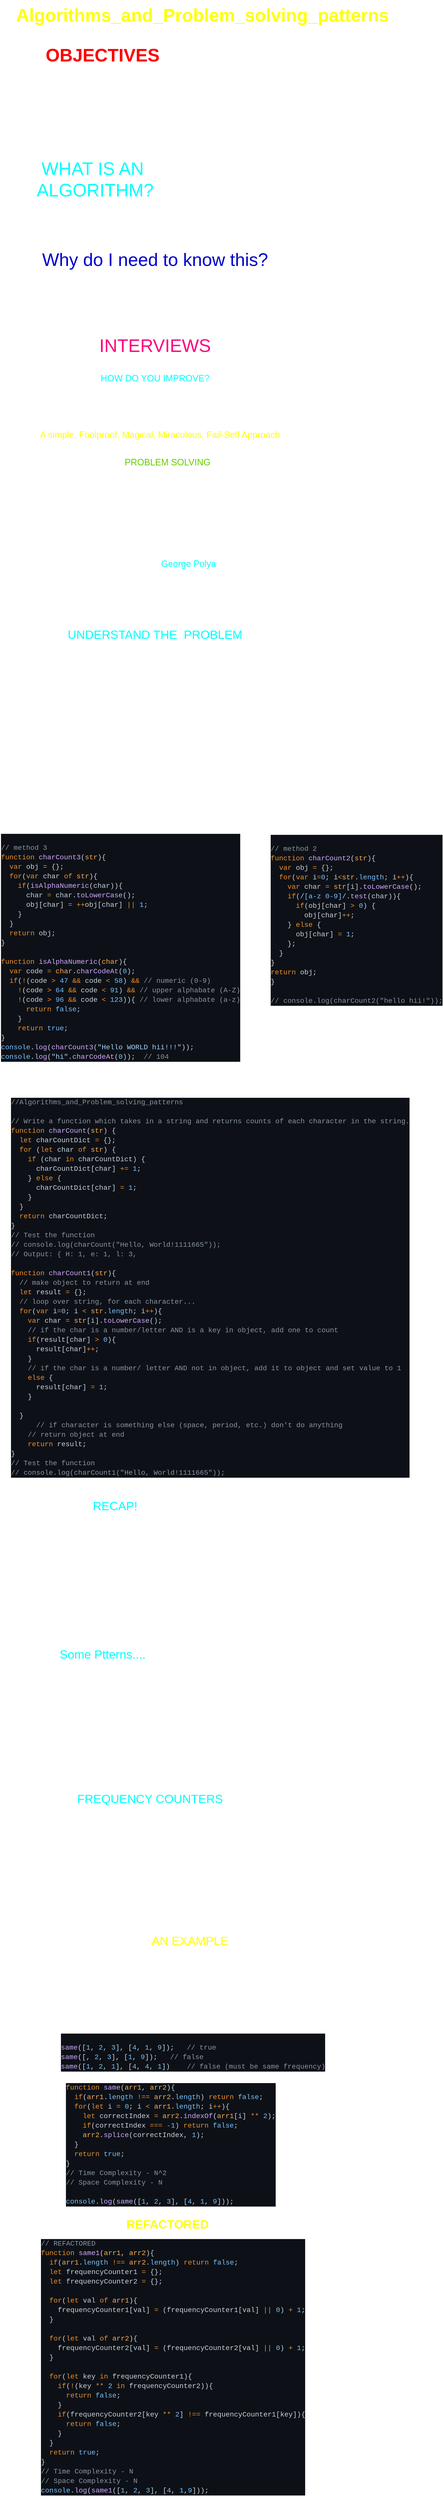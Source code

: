 <mxfile>
    <diagram id="SgA_qAOusEtsAZYRhVHF" name="Page-1">
        <mxGraphModel dx="660" dy="352" grid="1" gridSize="10" guides="1" tooltips="1" connect="1" arrows="1" fold="1" page="1" pageScale="1" pageWidth="850" pageHeight="1100" math="0" shadow="0">
            <root>
                <mxCell id="0"/>
                <mxCell id="1" parent="0"/>
                <mxCell id="2" value="&lt;font color=&quot;#ffff00&quot; style=&quot;font-size: 36px;&quot;&gt;&lt;b style=&quot;&quot;&gt;Algorithms_and_Problem_solving_patterns&lt;/b&gt;&lt;/font&gt;" style="text;html=1;align=center;verticalAlign=middle;resizable=0;points=[];autosize=1;strokeColor=none;fillColor=none;" parent="1" vertex="1">
                    <mxGeometry x="50" y="30" width="770" height="60" as="geometry"/>
                </mxCell>
                <mxCell id="3" value="&lt;font color=&quot;#ff0000&quot;&gt;&lt;b&gt;OBJECTIVES&lt;/b&gt;&lt;/font&gt;" style="text;html=1;align=center;verticalAlign=middle;resizable=0;points=[];autosize=1;strokeColor=none;fillColor=none;fontSize=36;fontColor=#FFFF00;" parent="1" vertex="1">
                    <mxGeometry x="110" y="110" width="250" height="60" as="geometry"/>
                </mxCell>
                <mxCell id="4" value="&lt;div style=&quot;text-align: left;&quot;&gt;&lt;span style=&quot;font-size: 18px; color: rgb(255, 255, 255); background-color: initial;&quot;&gt;--&amp;gt; Define what an algoriithm is&amp;nbsp;&lt;/span&gt;&lt;/div&gt;&lt;font style=&quot;font-size: 18px;&quot; color=&quot;#ffffff&quot;&gt;&lt;div style=&quot;text-align: left;&quot;&gt;&lt;span style=&quot;background-color: initial;&quot;&gt;--&amp;gt; Devise a plan to solve algorithms&lt;/span&gt;&lt;/div&gt;&lt;div style=&quot;text-align: left;&quot;&gt;&lt;span style=&quot;background-color: initial;&quot;&gt;--&amp;gt; Compare and contrast problem solving&lt;/span&gt;&lt;/div&gt;&lt;div style=&quot;text-align: left;&quot;&gt;&lt;span style=&quot;background-color: initial;&quot;&gt;patters including frequency counters, two&lt;/span&gt;&lt;/div&gt;&lt;div style=&quot;text-align: left;&quot;&gt;&lt;span style=&quot;background-color: initial;&quot;&gt;pointer problems and divide and conquer&lt;/span&gt;&lt;/div&gt;&lt;/font&gt;" style="text;html=1;align=center;verticalAlign=middle;resizable=0;points=[];autosize=1;strokeColor=none;fillColor=none;fontSize=36;fontColor=#FF0000;" parent="1" vertex="1">
                    <mxGeometry x="80" y="160" width="360" height="140" as="geometry"/>
                </mxCell>
                <mxCell id="5" value="&lt;font style=&quot;color: rgb(0, 255, 255); font-size: 36px;&quot;&gt;WHAT IS AN&amp;nbsp;&lt;br&gt;ALGORITHM?&lt;br&gt;&lt;/font&gt;A process or set of steps to&amp;nbsp;&lt;br&gt;accomplsh a certain task." style="text;html=1;align=center;verticalAlign=middle;resizable=0;points=[];autosize=1;strokeColor=none;fillColor=none;fontSize=18;fontColor=#FFFFFF;" parent="1" vertex="1">
                    <mxGeometry x="90" y="340" width="260" height="140" as="geometry"/>
                </mxCell>
                <mxCell id="6" value="&lt;font color=&quot;#0000cc&quot;&gt;Why do I need to know this?&lt;/font&gt;&lt;br&gt;&lt;font style=&quot;font-size: 18px;&quot;&gt;Almost everything that you do in programming involves&lt;br&gt;&lt;/font&gt;&lt;font style=&quot;font-size: 18px;&quot;&gt;some kind of algorithm!&lt;br&gt;&lt;/font&gt;&lt;font size=&quot;3&quot;&gt;It's&amp;nbsp; tha foundation for being a successful problem solving and developer Also..&lt;br&gt;&lt;/font&gt;&lt;font color=&quot;#ff0080&quot;&gt;INTERVIEWS&lt;/font&gt;" style="text;html=1;align=center;verticalAlign=middle;resizable=0;points=[];autosize=1;strokeColor=none;fillColor=none;fontSize=36;fontColor=#FFFFFF;" parent="1" vertex="1">
                    <mxGeometry x="50" y="520" width="580" height="230" as="geometry"/>
                </mxCell>
                <mxCell id="7" value="&lt;font color=&quot;#00ffff&quot;&gt;HOW DO YOU IMPROVE?&lt;/font&gt;&lt;br&gt;&lt;div style=&quot;text-align: left;&quot;&gt;&lt;br&gt;&lt;/div&gt;&lt;font color=&quot;#ffffff&quot;&gt;&lt;div style=&quot;text-align: left;&quot;&gt;&lt;span style=&quot;background-color: initial;&quot;&gt;1. Devise a plan for solving problems.&lt;/span&gt;&lt;/div&gt;&lt;div style=&quot;text-align: left;&quot;&gt;&lt;span style=&quot;background-color: initial;&quot;&gt;2. Master common problem solving patterns&lt;/span&gt;&lt;/div&gt;&lt;/font&gt;" style="text;html=1;align=center;verticalAlign=middle;resizable=0;points=[];autosize=1;strokeColor=none;fillColor=none;fontSize=18;fontColor=#FF0080;" parent="1" vertex="1">
                    <mxGeometry x="155" y="770" width="370" height="100" as="geometry"/>
                </mxCell>
                <mxCell id="8" value="&lt;font color=&quot;#ffff00&quot;&gt;A simple, Foolproof, Magical, Miraculous, Fail-Self Approach&lt;/font&gt;" style="text;html=1;align=center;verticalAlign=middle;resizable=0;points=[];autosize=1;strokeColor=none;fillColor=none;fontSize=18;fontColor=#FFFFFF;" parent="1" vertex="1">
                    <mxGeometry x="100" y="880" width="500" height="40" as="geometry"/>
                </mxCell>
                <mxCell id="9" value="&lt;font color=&quot;#66cc00&quot;&gt;PROBLEM SOLVING&lt;/font&gt;&lt;br&gt;&lt;font color=&quot;#ffffff&quot;&gt;&lt;br&gt;&lt;div style=&quot;text-align: left;&quot;&gt;&lt;span style=&quot;background-color: initial;&quot;&gt;--&amp;gt; Understand the problem&lt;/span&gt;&lt;/div&gt;&lt;div style=&quot;text-align: left;&quot;&gt;&lt;span style=&quot;background-color: initial;&quot;&gt;--&amp;gt; Explore Concrete Examples&lt;/span&gt;&lt;/div&gt;&lt;div style=&quot;text-align: left;&quot;&gt;&lt;span style=&quot;background-color: initial;&quot;&gt;--&amp;gt; Break it Down&lt;/span&gt;&lt;/div&gt;&lt;div style=&quot;text-align: left;&quot;&gt;&lt;span style=&quot;background-color: initial;&quot;&gt;--&amp;gt; Solve/Simplify&lt;/span&gt;&lt;/div&gt;&lt;div style=&quot;text-align: left;&quot;&gt;&lt;span style=&quot;background-color: initial;&quot;&gt;--&amp;gt; Look back and Refactor&lt;/span&gt;&lt;/div&gt;&lt;/font&gt;" style="text;html=1;align=center;verticalAlign=middle;resizable=0;points=[];autosize=1;strokeColor=none;fillColor=none;fontSize=18;fontColor=#FFFF00;" parent="1" vertex="1">
                    <mxGeometry x="230" y="940" width="270" height="160" as="geometry"/>
                </mxCell>
                <mxCell id="10" value="Note: many of these strategies are&lt;br&gt;adapted from &lt;font color=&quot;#00ffff&quot;&gt;George Polya&lt;/font&gt;, whose&amp;nbsp;&lt;br&gt;book How to solve It is a great&amp;nbsp;&lt;br&gt;reesource for anyone who wants to&amp;nbsp;&lt;br&gt;become a beeter problem solver" style="text;html=1;align=center;verticalAlign=middle;resizable=0;points=[];autosize=1;strokeColor=none;fillColor=none;fontSize=18;fontColor=#FFFFFF;" parent="1" vertex="1">
                    <mxGeometry x="230" y="1120" width="310" height="120" as="geometry"/>
                </mxCell>
                <mxCell id="11" value="&lt;font style=&quot;font-size: 24px;&quot;&gt;UNDERSTAND THE&amp;nbsp; PROBLEM&lt;/font&gt;" style="text;html=1;align=center;verticalAlign=middle;resizable=0;points=[];autosize=1;strokeColor=none;fillColor=none;fontSize=18;fontColor=#00FFFF;" parent="1" vertex="1">
                    <mxGeometry x="155" y="1280" width="370" height="40" as="geometry"/>
                </mxCell>
                <mxCell id="12" value="&lt;div style=&quot;text-align: left;&quot;&gt;&lt;span style=&quot;color: rgb(255, 255, 255); background-color: initial;&quot;&gt;1. Can i restate the problem in my own words?&lt;/span&gt;&lt;/div&gt;&lt;font color=&quot;#ffffff&quot;&gt;&lt;div style=&quot;text-align: left;&quot;&gt;&lt;span style=&quot;background-color: initial;&quot;&gt;2. What are the input that go into the problem?&lt;/span&gt;&lt;/div&gt;&lt;div style=&quot;text-align: left;&quot;&gt;&lt;span style=&quot;background-color: initial;&quot;&gt;3. what are outputs that should come from the&amp;nbsp;&lt;/span&gt;&lt;/div&gt;&lt;span style=&quot;white-space: pre;&quot;&gt;&lt;div style=&quot;text-align: left;&quot;&gt;&lt;span style=&quot;background-color: initial;&quot;&gt;&#9;&lt;/span&gt;&lt;span style=&quot;background-color: initial; white-space-collapse: collapse;&quot;&gt;solution to the problem?&lt;/span&gt;&lt;/div&gt;&lt;/span&gt;&lt;div style=&quot;text-align: left;&quot;&gt;&lt;span style=&quot;background-color: initial;&quot;&gt;4. Can the outputs be determined from the inputs? In&amp;nbsp;&lt;/span&gt;&lt;/div&gt;&lt;span style=&quot;white-space: pre;&quot;&gt;&lt;div style=&quot;text-align: left;&quot;&gt;&lt;span style=&quot;background-color: initial;&quot;&gt;&#9;&lt;/span&gt;&lt;span style=&quot;background-color: initial; white-space-collapse: collapse;&quot;&gt;other words, do I have enough information to solve the&amp;nbsp;&lt;/span&gt;&lt;/div&gt;&lt;/span&gt;&lt;span style=&quot;white-space: pre;&quot;&gt;&lt;div style=&quot;text-align: left;&quot;&gt;&lt;span style=&quot;background-color: initial;&quot;&gt;&#9;&lt;/span&gt;&lt;span style=&quot;background-color: initial; white-space-collapse: collapse;&quot;&gt;problem? (You may not be able to answer this question&lt;/span&gt;&lt;/div&gt;&lt;/span&gt;&lt;span style=&quot;white-space: pre;&quot;&gt;&lt;div style=&quot;text-align: left;&quot;&gt;&lt;span style=&quot;background-color: initial;&quot;&gt;&#9;&lt;/span&gt;&lt;span style=&quot;background-color: initial; white-space-collapse: collapse;&quot;&gt;until&amp;nbsp; you set about solving the problem. That's okay; it's&lt;/span&gt;&lt;/div&gt;&lt;/span&gt;&lt;span style=&quot;white-space: pre;&quot;&gt;&lt;div style=&quot;text-align: left;&quot;&gt;&lt;span style=&quot;background-color: initial;&quot;&gt;&#9;&lt;/span&gt;&lt;span style=&quot;background-color: initial; white-space-collapse: collapse;&quot;&gt;still worth considering the question at this early stage.)&lt;/span&gt;&lt;/div&gt;&lt;/span&gt;&lt;div style=&quot;text-align: left;&quot;&gt;&lt;span style=&quot;background-color: initial;&quot;&gt;5. How should II&amp;nbsp; lable the&amp;nbsp; important pieces of data that are&amp;nbsp;&lt;/span&gt;&lt;/div&gt;&lt;span style=&quot;white-space: pre;&quot;&gt;&lt;div style=&quot;text-align: left;&quot;&gt;&lt;span style=&quot;background-color: initial;&quot;&gt;&#9;&lt;/span&gt;&lt;span style=&quot;background-color: initial; white-space-collapse: collapse;&quot;&gt;a part of the problem?&lt;/span&gt;&lt;/div&gt;&lt;/span&gt;&lt;/font&gt;" style="text;html=1;align=center;verticalAlign=middle;resizable=0;points=[];autosize=1;strokeColor=none;fillColor=none;fontSize=24;fontColor=#00FFFF;" parent="1" vertex="1">
                    <mxGeometry x="100" y="1340" width="670" height="330" as="geometry"/>
                </mxCell>
                <mxCell id="13" value="&lt;div style=&quot;color: rgb(201, 209, 217); background-color: rgb(13, 17, 23); font-family: Consolas, &amp;quot;Courier New&amp;quot;, monospace; font-size: 14px; line-height: 19px;&quot;&gt;&lt;br&gt;&lt;div&gt;&lt;span style=&quot;color: #8b949e;&quot;&gt;// method 3&lt;/span&gt;&lt;/div&gt;&lt;div&gt;&lt;span style=&quot;color: #ec8e2c;&quot;&gt;function&lt;/span&gt; &lt;span style=&quot;color: #d2a8ff;&quot;&gt;charCount3&lt;/span&gt;(&lt;span style=&quot;color: #fdac54;&quot;&gt;str&lt;/span&gt;){&lt;/div&gt;&lt;div&gt;&amp;nbsp; &lt;span style=&quot;color: #ec8e2c;&quot;&gt;var&lt;/span&gt; obj &lt;span style=&quot;color: #ec8e2c;&quot;&gt;=&lt;/span&gt; {};&lt;/div&gt;&lt;div&gt;&amp;nbsp; &lt;span style=&quot;color: #ec8e2c;&quot;&gt;for&lt;/span&gt;(&lt;span style=&quot;color: #ec8e2c;&quot;&gt;var&lt;/span&gt; char &lt;span style=&quot;color: #ec8e2c;&quot;&gt;of&lt;/span&gt; &lt;span style=&quot;color: #fdac54;&quot;&gt;str&lt;/span&gt;){&lt;/div&gt;&lt;div&gt;&amp;nbsp; &amp;nbsp; &lt;span style=&quot;color: #ec8e2c;&quot;&gt;if&lt;/span&gt;(&lt;span style=&quot;color: #d2a8ff;&quot;&gt;isAlphaNumeric&lt;/span&gt;(char)){&lt;/div&gt;&lt;div&gt;&amp;nbsp; &amp;nbsp; &amp;nbsp; char &lt;span style=&quot;color: #ec8e2c;&quot;&gt;=&lt;/span&gt; char.&lt;span style=&quot;color: #d2a8ff;&quot;&gt;toLowerCase&lt;/span&gt;();&lt;/div&gt;&lt;div&gt;&amp;nbsp; &amp;nbsp; &amp;nbsp; obj[char] &lt;span style=&quot;color: #ec8e2c;&quot;&gt;=&lt;/span&gt; &lt;span style=&quot;color: #ec8e2c;&quot;&gt;++&lt;/span&gt;obj[char] &lt;span style=&quot;color: #ec8e2c;&quot;&gt;||&lt;/span&gt; &lt;span style=&quot;color: #79c0ff;&quot;&gt;1&lt;/span&gt;;&lt;/div&gt;&lt;div&gt;&amp;nbsp; &amp;nbsp; }&lt;/div&gt;&lt;div&gt;&amp;nbsp; }&lt;/div&gt;&lt;div&gt;&amp;nbsp; &lt;span style=&quot;color: #ec8e2c;&quot;&gt;return&lt;/span&gt; obj;&lt;/div&gt;&lt;div&gt;}&lt;/div&gt;&lt;br&gt;&lt;div&gt;&lt;span style=&quot;color: #ec8e2c;&quot;&gt;function&lt;/span&gt; &lt;span style=&quot;color: #d2a8ff;&quot;&gt;isAlphaNumeric&lt;/span&gt;(&lt;span style=&quot;color: #fdac54;&quot;&gt;char&lt;/span&gt;){&lt;/div&gt;&lt;div&gt;&amp;nbsp; &lt;span style=&quot;color: #ec8e2c;&quot;&gt;var&lt;/span&gt; code &lt;span style=&quot;color: #ec8e2c;&quot;&gt;=&lt;/span&gt; &lt;span style=&quot;color: #fdac54;&quot;&gt;char&lt;/span&gt;.&lt;span style=&quot;color: #d2a8ff;&quot;&gt;charCodeAt&lt;/span&gt;(&lt;span style=&quot;color: #79c0ff;&quot;&gt;0&lt;/span&gt;);&lt;/div&gt;&lt;div&gt;&amp;nbsp; &lt;span style=&quot;color: #ec8e2c;&quot;&gt;if&lt;/span&gt;(&lt;span style=&quot;color: #ec8e2c;&quot;&gt;!&lt;/span&gt;(code &lt;span style=&quot;color: #ec8e2c;&quot;&gt;&amp;gt;&lt;/span&gt; &lt;span style=&quot;color: #79c0ff;&quot;&gt;47&lt;/span&gt; &lt;span style=&quot;color: #ec8e2c;&quot;&gt;&amp;amp;&amp;amp;&lt;/span&gt; code &lt;span style=&quot;color: #ec8e2c;&quot;&gt;&amp;lt;&lt;/span&gt; &lt;span style=&quot;color: #79c0ff;&quot;&gt;58&lt;/span&gt;) &lt;span style=&quot;color: #ec8e2c;&quot;&gt;&amp;amp;&amp;amp;&lt;/span&gt; &lt;span style=&quot;color: #8b949e;&quot;&gt;// numeric (0-9)&lt;/span&gt;&lt;/div&gt;&lt;div&gt;&amp;nbsp; &amp;nbsp; &lt;span style=&quot;color: #ec8e2c;&quot;&gt;!&lt;/span&gt;(code &lt;span style=&quot;color: #ec8e2c;&quot;&gt;&amp;gt;&lt;/span&gt; &lt;span style=&quot;color: #79c0ff;&quot;&gt;64&lt;/span&gt; &lt;span style=&quot;color: #ec8e2c;&quot;&gt;&amp;amp;&amp;amp;&lt;/span&gt; code &lt;span style=&quot;color: #ec8e2c;&quot;&gt;&amp;lt;&lt;/span&gt; &lt;span style=&quot;color: #79c0ff;&quot;&gt;91&lt;/span&gt;) &lt;span style=&quot;color: #ec8e2c;&quot;&gt;&amp;amp;&amp;amp;&lt;/span&gt; &lt;span style=&quot;color: #8b949e;&quot;&gt;// upper alphabate (A-Z)&lt;/span&gt;&lt;/div&gt;&lt;div&gt;&amp;nbsp; &amp;nbsp; &lt;span style=&quot;color: #ec8e2c;&quot;&gt;!&lt;/span&gt;(code &lt;span style=&quot;color: #ec8e2c;&quot;&gt;&amp;gt;&lt;/span&gt; &lt;span style=&quot;color: #79c0ff;&quot;&gt;96&lt;/span&gt; &lt;span style=&quot;color: #ec8e2c;&quot;&gt;&amp;amp;&amp;amp;&lt;/span&gt; code &lt;span style=&quot;color: #ec8e2c;&quot;&gt;&amp;lt;&lt;/span&gt; &lt;span style=&quot;color: #79c0ff;&quot;&gt;123&lt;/span&gt;)){ &lt;span style=&quot;color: #8b949e;&quot;&gt;// lower alphabate (a-z)&lt;/span&gt;&lt;/div&gt;&lt;div&gt;&amp;nbsp; &amp;nbsp; &amp;nbsp; &lt;span style=&quot;color: #ec8e2c;&quot;&gt;return&lt;/span&gt; &lt;span style=&quot;color: #79c0ff;&quot;&gt;false&lt;/span&gt;;&lt;/div&gt;&lt;div&gt;&amp;nbsp; &amp;nbsp; }&lt;/div&gt;&lt;div&gt;&amp;nbsp; &amp;nbsp; &lt;span style=&quot;color: #ec8e2c;&quot;&gt;return&lt;/span&gt; &lt;span style=&quot;color: #79c0ff;&quot;&gt;true&lt;/span&gt;;&lt;/div&gt;&lt;div&gt;}&lt;/div&gt;&lt;div&gt;&lt;span style=&quot;color: #79c0ff;&quot;&gt;console&lt;/span&gt;.&lt;span style=&quot;color: #d2a8ff;&quot;&gt;log&lt;/span&gt;(&lt;span style=&quot;color: #d2a8ff;&quot;&gt;charCount3&lt;/span&gt;(&lt;span style=&quot;color: #a5d6ff;&quot;&gt;&quot;Hello WORLD hii!!!&quot;&lt;/span&gt;));&lt;/div&gt;&lt;div&gt;&lt;span style=&quot;color: #79c0ff;&quot;&gt;console&lt;/span&gt;.&lt;span style=&quot;color: #d2a8ff;&quot;&gt;log&lt;/span&gt;(&lt;span style=&quot;color: #a5d6ff;&quot;&gt;&quot;hi&quot;&lt;/span&gt;.&lt;span style=&quot;color: #d2a8ff;&quot;&gt;charCodeAt&lt;/span&gt;(&lt;span style=&quot;color: #79c0ff;&quot;&gt;0&lt;/span&gt;)); &amp;nbsp;&lt;span style=&quot;color: #8b949e;&quot;&gt;// 104&lt;/span&gt;&lt;/div&gt;&lt;/div&gt;" style="text;html=1;align=left;verticalAlign=middle;resizable=0;points=[];autosize=1;strokeColor=none;fillColor=none;" vertex="1" parent="1">
                    <mxGeometry x="30" y="1690" width="460" height="470" as="geometry"/>
                </mxCell>
                <mxCell id="14" value="&lt;div style=&quot;color: rgb(201, 209, 217); background-color: rgb(13, 17, 23); font-family: Consolas, &amp;quot;Courier New&amp;quot;, monospace; font-size: 14px; line-height: 19px;&quot;&gt;&lt;br&gt;&lt;div&gt;&lt;span style=&quot;color: #8b949e;&quot;&gt;// method 2&lt;/span&gt;&lt;/div&gt;&lt;div&gt;&lt;span style=&quot;color: #ec8e2c;&quot;&gt;function&lt;/span&gt; &lt;span style=&quot;color: #d2a8ff;&quot;&gt;charCount2&lt;/span&gt;(&lt;span style=&quot;color: #fdac54;&quot;&gt;str&lt;/span&gt;){&lt;/div&gt;&lt;div&gt;&amp;nbsp; &lt;span style=&quot;color: #ec8e2c;&quot;&gt;var&lt;/span&gt; obj &lt;span style=&quot;color: #ec8e2c;&quot;&gt;=&lt;/span&gt; {};&lt;/div&gt;&lt;div&gt;&amp;nbsp; &lt;span style=&quot;color: #ec8e2c;&quot;&gt;for&lt;/span&gt;(&lt;span style=&quot;color: #ec8e2c;&quot;&gt;var&lt;/span&gt; i&lt;span style=&quot;color: #ec8e2c;&quot;&gt;=&lt;/span&gt;&lt;span style=&quot;color: #79c0ff;&quot;&gt;0&lt;/span&gt;; i&lt;span style=&quot;color: #ec8e2c;&quot;&gt;&amp;lt;&lt;/span&gt;&lt;span style=&quot;color: #fdac54;&quot;&gt;str&lt;/span&gt;.&lt;span style=&quot;color: #79c0ff;&quot;&gt;length&lt;/span&gt;; i&lt;span style=&quot;color: #ec8e2c;&quot;&gt;++&lt;/span&gt;){&lt;/div&gt;&lt;div&gt;&amp;nbsp; &amp;nbsp; &lt;span style=&quot;color: #ec8e2c;&quot;&gt;var&lt;/span&gt; char &lt;span style=&quot;color: #ec8e2c;&quot;&gt;=&lt;/span&gt; &lt;span style=&quot;color: #fdac54;&quot;&gt;str&lt;/span&gt;[i].&lt;span style=&quot;color: #d2a8ff;&quot;&gt;toLowerCase&lt;/span&gt;();&lt;/div&gt;&lt;div&gt;&amp;nbsp; &amp;nbsp; &lt;span style=&quot;color: #ec8e2c;&quot;&gt;if&lt;/span&gt;(&lt;span style=&quot;color: #a5d6ff;&quot;&gt;/&lt;/span&gt;&lt;span style=&quot;color: #79c0ff;&quot;&gt;[a-z 0-9]&lt;/span&gt;&lt;span style=&quot;color: #a5d6ff;&quot;&gt;/&lt;/span&gt;.&lt;span style=&quot;color: #d2a8ff;&quot;&gt;test&lt;/span&gt;(char)){&lt;/div&gt;&lt;div&gt;&amp;nbsp; &amp;nbsp; &amp;nbsp; &lt;span style=&quot;color: #ec8e2c;&quot;&gt;if&lt;/span&gt;(obj[char] &lt;span style=&quot;color: #ec8e2c;&quot;&gt;&amp;gt;&lt;/span&gt; &lt;span style=&quot;color: #79c0ff;&quot;&gt;0&lt;/span&gt;) {&lt;/div&gt;&lt;div&gt;&amp;nbsp; &amp;nbsp; &amp;nbsp; &amp;nbsp; obj[char]&lt;span style=&quot;color: #ec8e2c;&quot;&gt;++&lt;/span&gt;;&lt;/div&gt;&lt;div&gt;&amp;nbsp; &amp;nbsp; } &lt;span style=&quot;color: #ec8e2c;&quot;&gt;else&lt;/span&gt; {&lt;/div&gt;&lt;div&gt;&amp;nbsp; &amp;nbsp; &amp;nbsp; obj[char] &lt;span style=&quot;color: #ec8e2c;&quot;&gt;=&lt;/span&gt; &lt;span style=&quot;color: #79c0ff;&quot;&gt;1&lt;/span&gt;;&lt;/div&gt;&lt;div&gt;&amp;nbsp; &amp;nbsp; };&lt;/div&gt;&lt;div&gt;&amp;nbsp; }&lt;/div&gt;&lt;div&gt;}&lt;/div&gt;&lt;div&gt;&lt;span style=&quot;color: #ec8e2c;&quot;&gt;return&lt;/span&gt; obj;&lt;/div&gt;&lt;div&gt;}&lt;/div&gt;&lt;br&gt;&lt;div&gt;&lt;span style=&quot;color: #8b949e;&quot;&gt;// console.log(charCount2(&quot;hello hii!&quot;));&lt;/span&gt;&lt;/div&gt;&lt;/div&gt;" style="text;html=1;align=left;verticalAlign=middle;resizable=0;points=[];autosize=1;strokeColor=none;fillColor=none;" vertex="1" parent="1">
                    <mxGeometry x="570" y="1690" width="340" height="360" as="geometry"/>
                </mxCell>
                <mxCell id="15" value="&lt;div style=&quot;color: rgb(201, 209, 217); background-color: rgb(13, 17, 23); font-family: Consolas, &amp;quot;Courier New&amp;quot;, monospace; font-size: 14px; line-height: 19px;&quot;&gt;&lt;div&gt;&lt;span style=&quot;color: #8b949e;&quot;&gt;//Algorithms_and_Problem_solving_patterns&lt;/span&gt;&lt;/div&gt;&lt;br&gt;&lt;div&gt;&lt;span style=&quot;color: #8b949e;&quot;&gt;// Write a function which takes in a string and returns counts of each character in the string.&lt;/span&gt;&lt;/div&gt;&lt;div&gt;&lt;span style=&quot;color: #ec8e2c;&quot;&gt;function&lt;/span&gt; &lt;span style=&quot;color: #d2a8ff;&quot;&gt;charCount&lt;/span&gt;(&lt;span style=&quot;color: #fdac54;&quot;&gt;str&lt;/span&gt;) {&lt;/div&gt;&lt;div&gt;&amp;nbsp; &lt;span style=&quot;color: #ec8e2c;&quot;&gt;let&lt;/span&gt; charCountDict &lt;span style=&quot;color: #ec8e2c;&quot;&gt;=&lt;/span&gt; {};&lt;/div&gt;&lt;div&gt;&amp;nbsp; &lt;span style=&quot;color: #ec8e2c;&quot;&gt;for&lt;/span&gt; (&lt;span style=&quot;color: #ec8e2c;&quot;&gt;let&lt;/span&gt; char &lt;span style=&quot;color: #ec8e2c;&quot;&gt;of&lt;/span&gt; &lt;span style=&quot;color: #fdac54;&quot;&gt;str&lt;/span&gt;) {&lt;/div&gt;&lt;div&gt;&amp;nbsp; &amp;nbsp; &lt;span style=&quot;color: #ec8e2c;&quot;&gt;if&lt;/span&gt; (char &lt;span style=&quot;color: #ec8e2c;&quot;&gt;in&lt;/span&gt; charCountDict) {&lt;/div&gt;&lt;div&gt;&amp;nbsp; &amp;nbsp; &amp;nbsp; charCountDict[char] &lt;span style=&quot;color: #ec8e2c;&quot;&gt;+=&lt;/span&gt; &lt;span style=&quot;color: #79c0ff;&quot;&gt;1&lt;/span&gt;;&lt;/div&gt;&lt;div&gt;&amp;nbsp; &amp;nbsp; } &lt;span style=&quot;color: #ec8e2c;&quot;&gt;else&lt;/span&gt; {&lt;/div&gt;&lt;div&gt;&amp;nbsp; &amp;nbsp; &amp;nbsp; charCountDict[char] &lt;span style=&quot;color: #ec8e2c;&quot;&gt;=&lt;/span&gt; &lt;span style=&quot;color: #79c0ff;&quot;&gt;1&lt;/span&gt;;&lt;/div&gt;&lt;div&gt;&amp;nbsp; &amp;nbsp; }&lt;/div&gt;&lt;div&gt;&amp;nbsp; }&lt;/div&gt;&lt;div&gt;&amp;nbsp; &lt;span style=&quot;color: #ec8e2c;&quot;&gt;return&lt;/span&gt; charCountDict;&lt;/div&gt;&lt;div&gt;}&lt;/div&gt;&lt;div&gt;&lt;span style=&quot;color: #8b949e;&quot;&gt;// Test the function&lt;/span&gt;&lt;/div&gt;&lt;div&gt;&lt;span style=&quot;color: #8b949e;&quot;&gt;// console.log(charCount(&quot;Hello, World!1111665&quot;));&lt;/span&gt;&lt;/div&gt;&lt;div&gt;&lt;span style=&quot;color: #8b949e;&quot;&gt;// Output: { H: 1, e: 1, l: 3, &lt;/span&gt;&lt;/div&gt;&lt;br&gt;&lt;div&gt;&lt;span style=&quot;color: #ec8e2c;&quot;&gt;function&lt;/span&gt; &lt;span style=&quot;color: #d2a8ff;&quot;&gt;charCount1&lt;/span&gt;(&lt;span style=&quot;color: #fdac54;&quot;&gt;str&lt;/span&gt;){&lt;/div&gt;&lt;div&gt;&amp;nbsp; &lt;span style=&quot;color: #8b949e;&quot;&gt;// make object to return at end&lt;/span&gt;&lt;/div&gt;&lt;div&gt;&amp;nbsp; &lt;span style=&quot;color: #ec8e2c;&quot;&gt;let&lt;/span&gt; result &lt;span style=&quot;color: #ec8e2c;&quot;&gt;=&lt;/span&gt; {};&lt;/div&gt;&lt;div&gt;&amp;nbsp; &lt;span style=&quot;color: #8b949e;&quot;&gt;// loop over string, for each character...&lt;/span&gt;&lt;/div&gt;&lt;div&gt;&amp;nbsp; &lt;span style=&quot;color: #ec8e2c;&quot;&gt;for&lt;/span&gt;(&lt;span style=&quot;color: #ec8e2c;&quot;&gt;var&lt;/span&gt; i&lt;span style=&quot;color: #ec8e2c;&quot;&gt;=&lt;/span&gt;&lt;span style=&quot;color: #79c0ff;&quot;&gt;0&lt;/span&gt;; i &lt;span style=&quot;color: #ec8e2c;&quot;&gt;&amp;lt;&lt;/span&gt; &lt;span style=&quot;color: #fdac54;&quot;&gt;str&lt;/span&gt;.&lt;span style=&quot;color: #79c0ff;&quot;&gt;length&lt;/span&gt;; i&lt;span style=&quot;color: #ec8e2c;&quot;&gt;++&lt;/span&gt;){&lt;/div&gt;&lt;div&gt;&amp;nbsp; &amp;nbsp; &lt;span style=&quot;color: #ec8e2c;&quot;&gt;var&lt;/span&gt; char &lt;span style=&quot;color: #ec8e2c;&quot;&gt;=&lt;/span&gt; &lt;span style=&quot;color: #fdac54;&quot;&gt;str&lt;/span&gt;[i].&lt;span style=&quot;color: #d2a8ff;&quot;&gt;toLowerCase&lt;/span&gt;();&lt;/div&gt;&lt;div&gt;&amp;nbsp; &amp;nbsp; &lt;span style=&quot;color: #8b949e;&quot;&gt;// if the char is a number/letter AND is a key in object, add one to count&lt;/span&gt;&lt;/div&gt;&lt;div&gt;&amp;nbsp; &amp;nbsp; &lt;span style=&quot;color: #ec8e2c;&quot;&gt;if&lt;/span&gt;(result[char] &lt;span style=&quot;color: #ec8e2c;&quot;&gt;&amp;gt;&lt;/span&gt; &lt;span style=&quot;color: #79c0ff;&quot;&gt;0&lt;/span&gt;){&lt;/div&gt;&lt;div&gt;&amp;nbsp; &amp;nbsp; &amp;nbsp; result[char]&lt;span style=&quot;color: #ec8e2c;&quot;&gt;++&lt;/span&gt;;&lt;/div&gt;&lt;div&gt;&amp;nbsp; &amp;nbsp; }&lt;/div&gt;&lt;div&gt;&amp;nbsp; &amp;nbsp; &lt;span style=&quot;color: #8b949e;&quot;&gt;// if the char is a number/ letter AND not in object, add it to object and set value to 1&lt;/span&gt;&lt;/div&gt;&lt;div&gt;&amp;nbsp; &amp;nbsp; &lt;span style=&quot;color: #ec8e2c;&quot;&gt;else&lt;/span&gt; {&lt;/div&gt;&lt;div&gt;&amp;nbsp; &amp;nbsp; &amp;nbsp; result[char] &lt;span style=&quot;color: #ec8e2c;&quot;&gt;=&lt;/span&gt; &lt;span style=&quot;color: #79c0ff;&quot;&gt;1&lt;/span&gt;;&lt;/div&gt;&lt;div&gt;&amp;nbsp; &amp;nbsp; }&lt;/div&gt;&lt;br&gt;&lt;div&gt;&amp;nbsp; }&lt;/div&gt;&lt;div&gt;&amp;nbsp; &amp;nbsp; &amp;nbsp; &lt;span style=&quot;color: #8b949e;&quot;&gt;// if character is something else (space, period, etc.) don't do anything&lt;/span&gt;&lt;/div&gt;&lt;div&gt;&amp;nbsp; &amp;nbsp; &lt;span style=&quot;color: #8b949e;&quot;&gt;// return object at end&lt;/span&gt;&lt;/div&gt;&lt;div&gt;&amp;nbsp; &amp;nbsp; &lt;span style=&quot;color: #ec8e2c;&quot;&gt;return&lt;/span&gt; result;&lt;/div&gt;&lt;div&gt;}&lt;/div&gt;&lt;div&gt;&lt;span style=&quot;color: #8b949e;&quot;&gt;// Test the function&lt;/span&gt;&lt;/div&gt;&lt;div&gt;&lt;span style=&quot;color: #8b949e;&quot;&gt;// console.log(charCount1(&quot;Hello, World!1111665&quot;));&lt;/span&gt;&lt;/div&gt;&lt;/div&gt;" style="text;html=1;align=left;verticalAlign=middle;resizable=0;points=[];autosize=1;strokeColor=none;fillColor=none;" vertex="1" parent="1">
                    <mxGeometry x="50" y="2220" width="750" height="770" as="geometry"/>
                </mxCell>
                <mxCell id="16" value="&lt;font color=&quot;#00ffff&quot;&gt;&lt;font style=&quot;font-size: 24px;&quot;&gt;RECAP!&lt;br&gt;&lt;/font&gt;&lt;br&gt;&lt;/font&gt;" style="text;html=1;align=center;verticalAlign=middle;resizable=0;points=[];autosize=1;strokeColor=none;fillColor=none;" vertex="1" parent="1">
                    <mxGeometry x="205" y="3020" width="110" height="60" as="geometry"/>
                </mxCell>
                <mxCell id="17" value="&lt;div style=&quot;text-align: left;&quot;&gt;&lt;span style=&quot;color: rgb(255, 255, 255); background-color: initial;&quot;&gt;--&amp;gt; Understand the problem&lt;/span&gt;&lt;/div&gt;&lt;font color=&quot;#ffffff&quot;&gt;&lt;div style=&quot;text-align: left;&quot;&gt;&lt;span style=&quot;background-color: initial;&quot;&gt;--&amp;gt; Explore concrete Examples&lt;/span&gt;&lt;/div&gt;&lt;div style=&quot;text-align: left;&quot;&gt;&lt;span style=&quot;background-color: initial;&quot;&gt;--&amp;gt; Break it Down&lt;/span&gt;&lt;/div&gt;&lt;div style=&quot;text-align: left;&quot;&gt;&lt;span style=&quot;background-color: initial;&quot;&gt;--&amp;gt; Solve / simplify&lt;/span&gt;&lt;/div&gt;&lt;div style=&quot;text-align: left;&quot;&gt;&lt;span style=&quot;background-color: initial;&quot;&gt;--&amp;gt; Look Back and Refactor&lt;/span&gt;&lt;/div&gt;&lt;/font&gt;" style="text;html=1;align=center;verticalAlign=middle;resizable=0;points=[];autosize=1;strokeColor=none;fillColor=none;fontSize=24;fontColor=#00FFFF;" vertex="1" parent="1">
                    <mxGeometry x="80" y="3070" width="350" height="160" as="geometry"/>
                </mxCell>
                <mxCell id="18" value="&lt;font color=&quot;#00ffff&quot;&gt;Some Ptterns....&lt;/font&gt;&lt;br&gt;&lt;div style=&quot;text-align: left;&quot;&gt;&lt;span style=&quot;background-color: initial;&quot;&gt;--&amp;gt; Frequency Counter&amp;nbsp;&lt;/span&gt;&lt;/div&gt;&lt;div style=&quot;text-align: left;&quot;&gt;&lt;span style=&quot;background-color: initial;&quot;&gt;--&amp;gt; Multiple Pointers&lt;/span&gt;&lt;/div&gt;&lt;div style=&quot;text-align: left;&quot;&gt;&lt;span style=&quot;background-color: initial;&quot;&gt;--&amp;gt; Sliding Window&lt;/span&gt;&lt;/div&gt;&lt;div style=&quot;text-align: left;&quot;&gt;&lt;span style=&quot;background-color: initial;&quot;&gt;--&amp;gt; Divide and Conquer&amp;nbsp;&lt;/span&gt;&lt;/div&gt;&lt;div style=&quot;text-align: left;&quot;&gt;&lt;span style=&quot;background-color: initial;&quot;&gt;--&amp;gt; Dynamic Programming&lt;/span&gt;&lt;/div&gt;&lt;div style=&quot;text-align: left;&quot;&gt;&lt;span style=&quot;background-color: initial;&quot;&gt;--&amp;gt; Greedy algorithms&lt;/span&gt;&lt;/div&gt;&lt;div style=&quot;text-align: left;&quot;&gt;&lt;span style=&quot;background-color: initial;&quot;&gt;--&amp;gt; Backtracking&lt;/span&gt;&lt;/div&gt;&lt;div style=&quot;text-align: left;&quot;&gt;&lt;span style=&quot;background-color: initial;&quot;&gt;--&amp;gt; many more1&lt;/span&gt;&lt;/div&gt;" style="text;html=1;align=center;verticalAlign=middle;resizable=0;points=[];autosize=1;strokeColor=none;fillColor=none;fontSize=24;fontColor=#FFFFFF;" vertex="1" parent="1">
                    <mxGeometry x="85" y="3320" width="300" height="270" as="geometry"/>
                </mxCell>
                <mxCell id="19" value="FREQUENCY COUNTERS&lt;br&gt;&lt;br&gt;&lt;font color=&quot;#ffffff&quot;&gt;This pattern uses objects or sets to collect&amp;nbsp;&lt;br&gt;values/frequencies of values&lt;br&gt;&lt;br&gt;This can often avoid the need for&amp;nbsp;&lt;br&gt;nested loops or O(N^2) operations&lt;br&gt;with arrays / strings&lt;/font&gt;" style="text;html=1;align=center;verticalAlign=middle;resizable=0;points=[];autosize=1;strokeColor=none;fillColor=none;fontSize=24;fontColor=#00FFFF;" vertex="1" parent="1">
                    <mxGeometry x="90" y="3610" width="480" height="240" as="geometry"/>
                </mxCell>
                <mxCell id="20" value="&lt;font color=&quot;#ffff00&quot;&gt;AN EXAMPLE&lt;/font&gt;&lt;br&gt;&lt;br&gt;Write a function colled same, which accepts two arrays,&amp;nbsp;&lt;br&gt;The function should return true if every value in the&amp;nbsp;&lt;br&gt;array has it's corresponding value squared in the second array.&amp;nbsp;&lt;br&gt;The frequency of values must be the same." style="text;html=1;align=center;verticalAlign=middle;resizable=0;points=[];autosize=1;strokeColor=none;fillColor=none;fontSize=24;fontColor=#FFFFFF;" vertex="1" parent="1">
                    <mxGeometry x="60" y="3890" width="700" height="190" as="geometry"/>
                </mxCell>
                <mxCell id="21" value="&lt;div style=&quot;color: rgb(201, 209, 217); background-color: rgb(13, 17, 23); font-family: Consolas, &amp;quot;Courier New&amp;quot;, monospace; font-size: 14px; line-height: 19px;&quot;&gt;&lt;br&gt;&lt;div&gt;&lt;span style=&quot;color: #d2a8ff;&quot;&gt;same&lt;/span&gt;([&lt;span style=&quot;color: #79c0ff;&quot;&gt;1&lt;/span&gt;, &lt;span style=&quot;color: #79c0ff;&quot;&gt;2&lt;/span&gt;, &lt;span style=&quot;color: #79c0ff;&quot;&gt;3&lt;/span&gt;], [&lt;span style=&quot;color: #79c0ff;&quot;&gt;4&lt;/span&gt;, &lt;span style=&quot;color: #79c0ff;&quot;&gt;1&lt;/span&gt;, &lt;span style=&quot;color: #79c0ff;&quot;&gt;9&lt;/span&gt;]); &amp;nbsp; &lt;span style=&quot;color: #8b949e;&quot;&gt;// true&lt;/span&gt;&lt;/div&gt;&lt;div&gt;&lt;span style=&quot;color: #d2a8ff;&quot;&gt;same&lt;/span&gt;([, &lt;span style=&quot;color: #79c0ff;&quot;&gt;2&lt;/span&gt;, &lt;span style=&quot;color: #79c0ff;&quot;&gt;3&lt;/span&gt;], [&lt;span style=&quot;color: #79c0ff;&quot;&gt;1&lt;/span&gt;, &lt;span style=&quot;color: #79c0ff;&quot;&gt;9&lt;/span&gt;]); &amp;nbsp; &lt;span style=&quot;color: #8b949e;&quot;&gt;// false&lt;/span&gt;&lt;/div&gt;&lt;div&gt;&lt;span style=&quot;color: #d2a8ff;&quot;&gt;same&lt;/span&gt;([&lt;span style=&quot;color: #79c0ff;&quot;&gt;1&lt;/span&gt;, &lt;span style=&quot;color: #79c0ff;&quot;&gt;2&lt;/span&gt;, &lt;span style=&quot;color: #79c0ff;&quot;&gt;1&lt;/span&gt;], [&lt;span style=&quot;color: #79c0ff;&quot;&gt;4&lt;/span&gt;, &lt;span style=&quot;color: #79c0ff;&quot;&gt;4&lt;/span&gt;, &lt;span style=&quot;color: #79c0ff;&quot;&gt;1&lt;/span&gt;]) &amp;nbsp; &amp;nbsp;&lt;span style=&quot;color: #8b949e;&quot;&gt;// false (must be same frequency)&lt;/span&gt;&lt;/div&gt;&lt;/div&gt;" style="text;html=1;align=left;verticalAlign=middle;resizable=0;points=[];autosize=1;strokeColor=none;fillColor=none;fontSize=24;fontColor=#FFFF00;" vertex="1" parent="1">
                    <mxGeometry x="150" y="4090" width="510" height="90" as="geometry"/>
                </mxCell>
                <mxCell id="22" value="&lt;div style=&quot;color: rgb(201, 209, 217); background-color: rgb(13, 17, 23); font-family: Consolas, &amp;quot;Courier New&amp;quot;, monospace; font-size: 14px; line-height: 19px;&quot;&gt;&lt;div&gt;&lt;span style=&quot;color: #ec8e2c;&quot;&gt;function&lt;/span&gt; &lt;span style=&quot;color: #d2a8ff;&quot;&gt;same&lt;/span&gt;(&lt;span style=&quot;color: #fdac54;&quot;&gt;arr1&lt;/span&gt;, &lt;span style=&quot;color: #fdac54;&quot;&gt;arr2&lt;/span&gt;){&lt;/div&gt;&lt;div&gt;&amp;nbsp; &lt;span style=&quot;color: #ec8e2c;&quot;&gt;if&lt;/span&gt;(&lt;span style=&quot;color: #fdac54;&quot;&gt;arr1&lt;/span&gt;.&lt;span style=&quot;color: #79c0ff;&quot;&gt;length&lt;/span&gt; &lt;span style=&quot;color: #ec8e2c;&quot;&gt;!==&lt;/span&gt; &lt;span style=&quot;color: #fdac54;&quot;&gt;arr2&lt;/span&gt;.&lt;span style=&quot;color: #79c0ff;&quot;&gt;length&lt;/span&gt;) &lt;span style=&quot;color: #ec8e2c;&quot;&gt;return&lt;/span&gt; &lt;span style=&quot;color: #79c0ff;&quot;&gt;false&lt;/span&gt;;&lt;/div&gt;&lt;div&gt;&amp;nbsp; &lt;span style=&quot;color: #ec8e2c;&quot;&gt;for&lt;/span&gt;(&lt;span style=&quot;color: #ec8e2c;&quot;&gt;let&lt;/span&gt; i &lt;span style=&quot;color: #ec8e2c;&quot;&gt;=&lt;/span&gt; &lt;span style=&quot;color: #79c0ff;&quot;&gt;0&lt;/span&gt;; i &lt;span style=&quot;color: #ec8e2c;&quot;&gt;&amp;lt;&lt;/span&gt; &lt;span style=&quot;color: #fdac54;&quot;&gt;arr1&lt;/span&gt;.&lt;span style=&quot;color: #79c0ff;&quot;&gt;length&lt;/span&gt;; i&lt;span style=&quot;color: #ec8e2c;&quot;&gt;++&lt;/span&gt;){&lt;/div&gt;&lt;div&gt;&amp;nbsp; &amp;nbsp; &lt;span style=&quot;color: #ec8e2c;&quot;&gt;let&lt;/span&gt; correctIndex &lt;span style=&quot;color: #ec8e2c;&quot;&gt;=&lt;/span&gt; &lt;span style=&quot;color: #fdac54;&quot;&gt;arr2&lt;/span&gt;.&lt;span style=&quot;color: #d2a8ff;&quot;&gt;indexOf&lt;/span&gt;(&lt;span style=&quot;color: #fdac54;&quot;&gt;arr1&lt;/span&gt;[i] &lt;span style=&quot;color: #ec8e2c;&quot;&gt;**&lt;/span&gt; &lt;span style=&quot;color: #79c0ff;&quot;&gt;2&lt;/span&gt;);&lt;/div&gt;&lt;div&gt;&amp;nbsp; &amp;nbsp; &lt;span style=&quot;color: #ec8e2c;&quot;&gt;if&lt;/span&gt;(correctIndex &lt;span style=&quot;color: #ec8e2c;&quot;&gt;===&lt;/span&gt; &lt;span style=&quot;color: #ec8e2c;&quot;&gt;-&lt;/span&gt;&lt;span style=&quot;color: #79c0ff;&quot;&gt;1&lt;/span&gt;) &lt;span style=&quot;color: #ec8e2c;&quot;&gt;return&lt;/span&gt; &lt;span style=&quot;color: #79c0ff;&quot;&gt;false&lt;/span&gt;;&lt;/div&gt;&lt;div&gt;&amp;nbsp; &amp;nbsp; &lt;span style=&quot;color: #fdac54;&quot;&gt;arr2&lt;/span&gt;.&lt;span style=&quot;color: #d2a8ff;&quot;&gt;splice&lt;/span&gt;(correctIndex, &lt;span style=&quot;color: #79c0ff;&quot;&gt;1&lt;/span&gt;);&lt;/div&gt;&lt;div&gt;&amp;nbsp; }&lt;/div&gt;&lt;div&gt;&amp;nbsp; &lt;span style=&quot;color: #ec8e2c;&quot;&gt;return&lt;/span&gt; &lt;span style=&quot;color: #79c0ff;&quot;&gt;true&lt;/span&gt;;&lt;/div&gt;&lt;div&gt;}&lt;/div&gt;&lt;div&gt;&lt;span style=&quot;color: #8b949e;&quot;&gt;// Time Complexity - N^2&lt;/span&gt;&lt;/div&gt;&lt;div&gt;&lt;span style=&quot;color: #8b949e;&quot;&gt;// Space Complexity - N&lt;/span&gt;&lt;/div&gt;&lt;br&gt;&lt;div&gt;&lt;span style=&quot;color: #79c0ff;&quot;&gt;console&lt;/span&gt;.&lt;span style=&quot;color: #d2a8ff;&quot;&gt;log&lt;/span&gt;(&lt;span style=&quot;color: #d2a8ff;&quot;&gt;same&lt;/span&gt;([&lt;span style=&quot;color: #79c0ff;&quot;&gt;1&lt;/span&gt;, &lt;span style=&quot;color: #79c0ff;&quot;&gt;2&lt;/span&gt;, &lt;span style=&quot;color: #79c0ff;&quot;&gt;3&lt;/span&gt;], [&lt;span style=&quot;color: #79c0ff;&quot;&gt;4&lt;/span&gt;, &lt;span style=&quot;color: #79c0ff;&quot;&gt;1&lt;/span&gt;, &lt;span style=&quot;color: #79c0ff;&quot;&gt;9&lt;/span&gt;]));&lt;/div&gt;&lt;/div&gt;" style="text;html=1;align=left;verticalAlign=middle;resizable=0;points=[];autosize=1;strokeColor=none;fillColor=none;fontSize=24;fontColor=#FFFF00;" vertex="1" parent="1">
                    <mxGeometry x="160" y="4190" width="410" height="260" as="geometry"/>
                </mxCell>
                <mxCell id="23" value="&lt;div style=&quot;color: rgb(201, 209, 217); background-color: rgb(13, 17, 23); font-family: Consolas, &amp;quot;Courier New&amp;quot;, monospace; font-size: 14px; line-height: 19px;&quot;&gt;&lt;div&gt;&lt;span style=&quot;color: #8b949e;&quot;&gt;// REFACTORED&lt;/span&gt;&lt;/div&gt;&lt;div&gt;&lt;span style=&quot;color: #ec8e2c;&quot;&gt;function&lt;/span&gt; &lt;span style=&quot;color: #d2a8ff;&quot;&gt;same1&lt;/span&gt;(&lt;span style=&quot;color: #fdac54;&quot;&gt;arr1&lt;/span&gt;, &lt;span style=&quot;color: #fdac54;&quot;&gt;arr2&lt;/span&gt;){&lt;/div&gt;&lt;div&gt;&amp;nbsp; &lt;span style=&quot;color: #ec8e2c;&quot;&gt;if&lt;/span&gt;(&lt;span style=&quot;color: #fdac54;&quot;&gt;arr1&lt;/span&gt;.&lt;span style=&quot;color: #79c0ff;&quot;&gt;length&lt;/span&gt; &lt;span style=&quot;color: #ec8e2c;&quot;&gt;!==&lt;/span&gt; &lt;span style=&quot;color: #fdac54;&quot;&gt;arr2&lt;/span&gt;.&lt;span style=&quot;color: #79c0ff;&quot;&gt;length&lt;/span&gt;) &lt;span style=&quot;color: #ec8e2c;&quot;&gt;return&lt;/span&gt; &lt;span style=&quot;color: #79c0ff;&quot;&gt;false&lt;/span&gt;;&lt;/div&gt;&lt;div&gt;&amp;nbsp; &lt;span style=&quot;color: #ec8e2c;&quot;&gt;let&lt;/span&gt; frequencyCounter1 &lt;span style=&quot;color: #ec8e2c;&quot;&gt;=&lt;/span&gt; {};&lt;/div&gt;&lt;div&gt;&amp;nbsp; &lt;span style=&quot;color: #ec8e2c;&quot;&gt;let&lt;/span&gt; frequencyCounter2 &lt;span style=&quot;color: #ec8e2c;&quot;&gt;=&lt;/span&gt; {};&lt;/div&gt;&lt;br&gt;&lt;div&gt;&amp;nbsp; &lt;span style=&quot;color: #ec8e2c;&quot;&gt;for&lt;/span&gt;(&lt;span style=&quot;color: #ec8e2c;&quot;&gt;let&lt;/span&gt; val &lt;span style=&quot;color: #ec8e2c;&quot;&gt;of&lt;/span&gt; &lt;span style=&quot;color: #fdac54;&quot;&gt;arr1&lt;/span&gt;){&lt;/div&gt;&lt;div&gt;&amp;nbsp; &amp;nbsp; frequencyCounter1[val] &lt;span style=&quot;color: #ec8e2c;&quot;&gt;=&lt;/span&gt; (frequencyCounter1[val] &lt;span style=&quot;color: #ec8e2c;&quot;&gt;||&lt;/span&gt; &lt;span style=&quot;color: #79c0ff;&quot;&gt;0&lt;/span&gt;) &lt;span style=&quot;color: #ec8e2c;&quot;&gt;+&lt;/span&gt; &lt;span style=&quot;color: #79c0ff;&quot;&gt;1&lt;/span&gt;;&lt;/div&gt;&lt;div&gt;&amp;nbsp; }&lt;/div&gt;&lt;br&gt;&lt;div&gt;&amp;nbsp; &lt;span style=&quot;color: #ec8e2c;&quot;&gt;for&lt;/span&gt;(&lt;span style=&quot;color: #ec8e2c;&quot;&gt;let&lt;/span&gt; val &lt;span style=&quot;color: #ec8e2c;&quot;&gt;of&lt;/span&gt; &lt;span style=&quot;color: #fdac54;&quot;&gt;arr2&lt;/span&gt;){&lt;/div&gt;&lt;div&gt;&amp;nbsp; &amp;nbsp; frequencyCounter2[val] &lt;span style=&quot;color: #ec8e2c;&quot;&gt;=&lt;/span&gt; (frequencyCounter2[val] &lt;span style=&quot;color: #ec8e2c;&quot;&gt;||&lt;/span&gt; &lt;span style=&quot;color: #79c0ff;&quot;&gt;0&lt;/span&gt;) &lt;span style=&quot;color: #ec8e2c;&quot;&gt;+&lt;/span&gt; &lt;span style=&quot;color: #79c0ff;&quot;&gt;1&lt;/span&gt;;&lt;/div&gt;&lt;div&gt;&amp;nbsp; }&lt;/div&gt;&lt;br&gt;&lt;div&gt;&amp;nbsp; &lt;span style=&quot;color: #ec8e2c;&quot;&gt;for&lt;/span&gt;(&lt;span style=&quot;color: #ec8e2c;&quot;&gt;let&lt;/span&gt; key &lt;span style=&quot;color: #ec8e2c;&quot;&gt;in&lt;/span&gt; frequencyCounter1){&lt;/div&gt;&lt;div&gt;&amp;nbsp; &amp;nbsp; &lt;span style=&quot;color: #ec8e2c;&quot;&gt;if&lt;/span&gt;(&lt;span style=&quot;color: #ec8e2c;&quot;&gt;!&lt;/span&gt;(key &lt;span style=&quot;color: #ec8e2c;&quot;&gt;**&lt;/span&gt; &lt;span style=&quot;color: #79c0ff;&quot;&gt;2&lt;/span&gt; &lt;span style=&quot;color: #ec8e2c;&quot;&gt;in&lt;/span&gt; frequencyCounter2)){&lt;/div&gt;&lt;div&gt;&amp;nbsp; &amp;nbsp; &amp;nbsp; &lt;span style=&quot;color: #ec8e2c;&quot;&gt;return&lt;/span&gt; &lt;span style=&quot;color: #79c0ff;&quot;&gt;false&lt;/span&gt;;&lt;/div&gt;&lt;div&gt;&amp;nbsp; &amp;nbsp; }&lt;/div&gt;&lt;div&gt;&amp;nbsp; &amp;nbsp; &lt;span style=&quot;color: #ec8e2c;&quot;&gt;if&lt;/span&gt;(frequencyCounter2[key &lt;span style=&quot;color: #ec8e2c;&quot;&gt;**&lt;/span&gt; &lt;span style=&quot;color: #79c0ff;&quot;&gt;2&lt;/span&gt;] &lt;span style=&quot;color: #ec8e2c;&quot;&gt;!==&lt;/span&gt; frequencyCounter1[key]){&lt;/div&gt;&lt;div&gt;&amp;nbsp; &amp;nbsp; &amp;nbsp; &lt;span style=&quot;color: #ec8e2c;&quot;&gt;return&lt;/span&gt; &lt;span style=&quot;color: #79c0ff;&quot;&gt;false&lt;/span&gt;;&lt;/div&gt;&lt;div&gt;&amp;nbsp; &amp;nbsp; }&lt;/div&gt;&lt;div&gt;&amp;nbsp; }&lt;/div&gt;&lt;div&gt;&amp;nbsp; &lt;span style=&quot;color: #ec8e2c;&quot;&gt;return&lt;/span&gt; &lt;span style=&quot;color: #79c0ff;&quot;&gt;true&lt;/span&gt;;&lt;/div&gt;&lt;div&gt;}&lt;/div&gt;&lt;div&gt;&lt;span style=&quot;color: #8b949e;&quot;&gt;// Time Complexity - N&lt;/span&gt;&lt;/div&gt;&lt;div&gt;&lt;span style=&quot;color: #8b949e;&quot;&gt;// Space Complexity - N&lt;/span&gt;&lt;/div&gt;&lt;div&gt;&lt;span style=&quot;color: #79c0ff;&quot;&gt;console&lt;/span&gt;.&lt;span style=&quot;color: #d2a8ff;&quot;&gt;log&lt;/span&gt;(&lt;span style=&quot;color: #d2a8ff;&quot;&gt;same1&lt;/span&gt;([&lt;span style=&quot;color: #79c0ff;&quot;&gt;1&lt;/span&gt;, &lt;span style=&quot;color: #79c0ff;&quot;&gt;2&lt;/span&gt;, &lt;span style=&quot;color: #79c0ff;&quot;&gt;3&lt;/span&gt;], [&lt;span style=&quot;color: #79c0ff;&quot;&gt;4&lt;/span&gt;, &lt;span style=&quot;color: #79c0ff;&quot;&gt;1&lt;/span&gt;,&lt;span style=&quot;color: #79c0ff;&quot;&gt;9&lt;/span&gt;]));&lt;/div&gt;&lt;/div&gt;" style="text;html=1;align=left;verticalAlign=middle;resizable=0;points=[];autosize=1;strokeColor=none;fillColor=none;fontSize=24;fontColor=#FFFF00;" vertex="1" parent="1">
                    <mxGeometry x="110" y="4500" width="510" height="530" as="geometry"/>
                </mxCell>
                <mxCell id="24" value="&lt;b&gt;REFACTORED&lt;/b&gt;" style="text;html=1;align=center;verticalAlign=middle;resizable=0;points=[];autosize=1;strokeColor=none;fillColor=none;fontSize=24;fontColor=#FFFF00;" vertex="1" parent="1">
                    <mxGeometry x="270" y="4460" width="190" height="40" as="geometry"/>
                </mxCell>
            </root>
        </mxGraphModel>
    </diagram>
</mxfile>